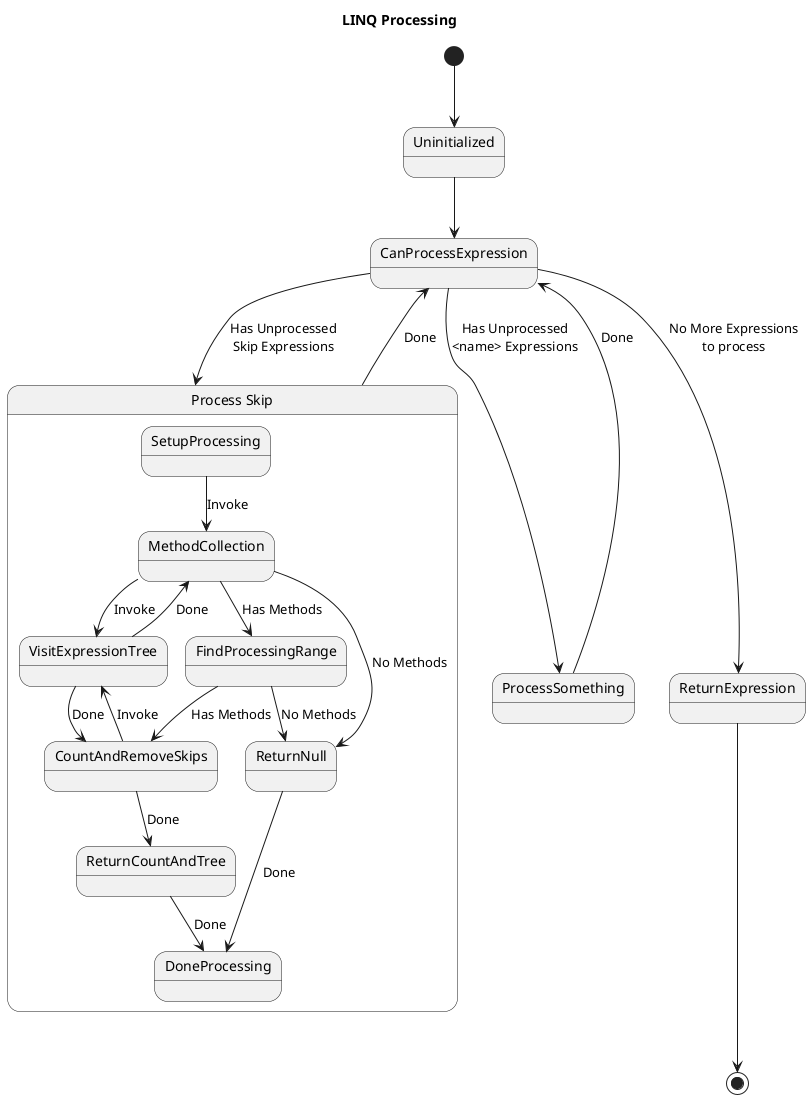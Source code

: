@startuml

title LINQ Processing

[*] --> Uninitialized
Uninitialized --> CanProcessExpression

state ProcessSkip
CanProcessExpression --> ProcessSkip : Has Unprocessed\nSkip Expressions

state "Process Skip" as ProcessSkip {
  SetupProcessing --> MethodCollection : Invoke

  MethodCollection --> VisitExpressionTree : Invoke
  VisitExpressionTree --> MethodCollection : Done

  MethodCollection --> FindProcessingRange : Has Methods
  MethodCollection --> ReturnNull : No Methods
  
  FindProcessingRange --> CountAndRemoveSkips : Has Methods
  FindProcessingRange --> ReturnNull : No Methods
  
  CountAndRemoveSkips --> VisitExpressionTree : Invoke
  VisitExpressionTree --> CountAndRemoveSkips : Done

  CountAndRemoveSkips --> ReturnCountAndTree : Done
  
  ReturnNull --> DoneProcessing : Done
  ReturnCountAndTree --> DoneProcessing : Done
}

ProcessSkip --> CanProcessExpression : Done

CanProcessExpression --> ProcessSomething : Has Unprocessed\n<name> Expressions
ProcessSomething --> CanProcessExpression : Done

CanProcessExpression --> ReturnExpression : No More Expressions\nto process
ReturnExpression --> [*]

@enduml